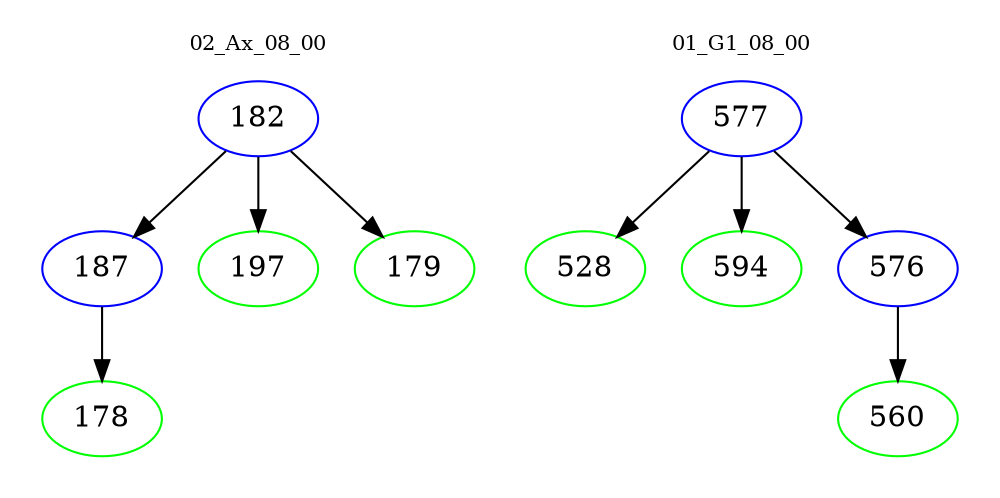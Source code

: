 digraph{
subgraph cluster_0 {
color = white
label = "02_Ax_08_00";
fontsize=10;
T0_182 [label="182", color="blue"]
T0_182 -> T0_187 [color="black"]
T0_187 [label="187", color="blue"]
T0_187 -> T0_178 [color="black"]
T0_178 [label="178", color="green"]
T0_182 -> T0_197 [color="black"]
T0_197 [label="197", color="green"]
T0_182 -> T0_179 [color="black"]
T0_179 [label="179", color="green"]
}
subgraph cluster_1 {
color = white
label = "01_G1_08_00";
fontsize=10;
T1_577 [label="577", color="blue"]
T1_577 -> T1_528 [color="black"]
T1_528 [label="528", color="green"]
T1_577 -> T1_594 [color="black"]
T1_594 [label="594", color="green"]
T1_577 -> T1_576 [color="black"]
T1_576 [label="576", color="blue"]
T1_576 -> T1_560 [color="black"]
T1_560 [label="560", color="green"]
}
}
